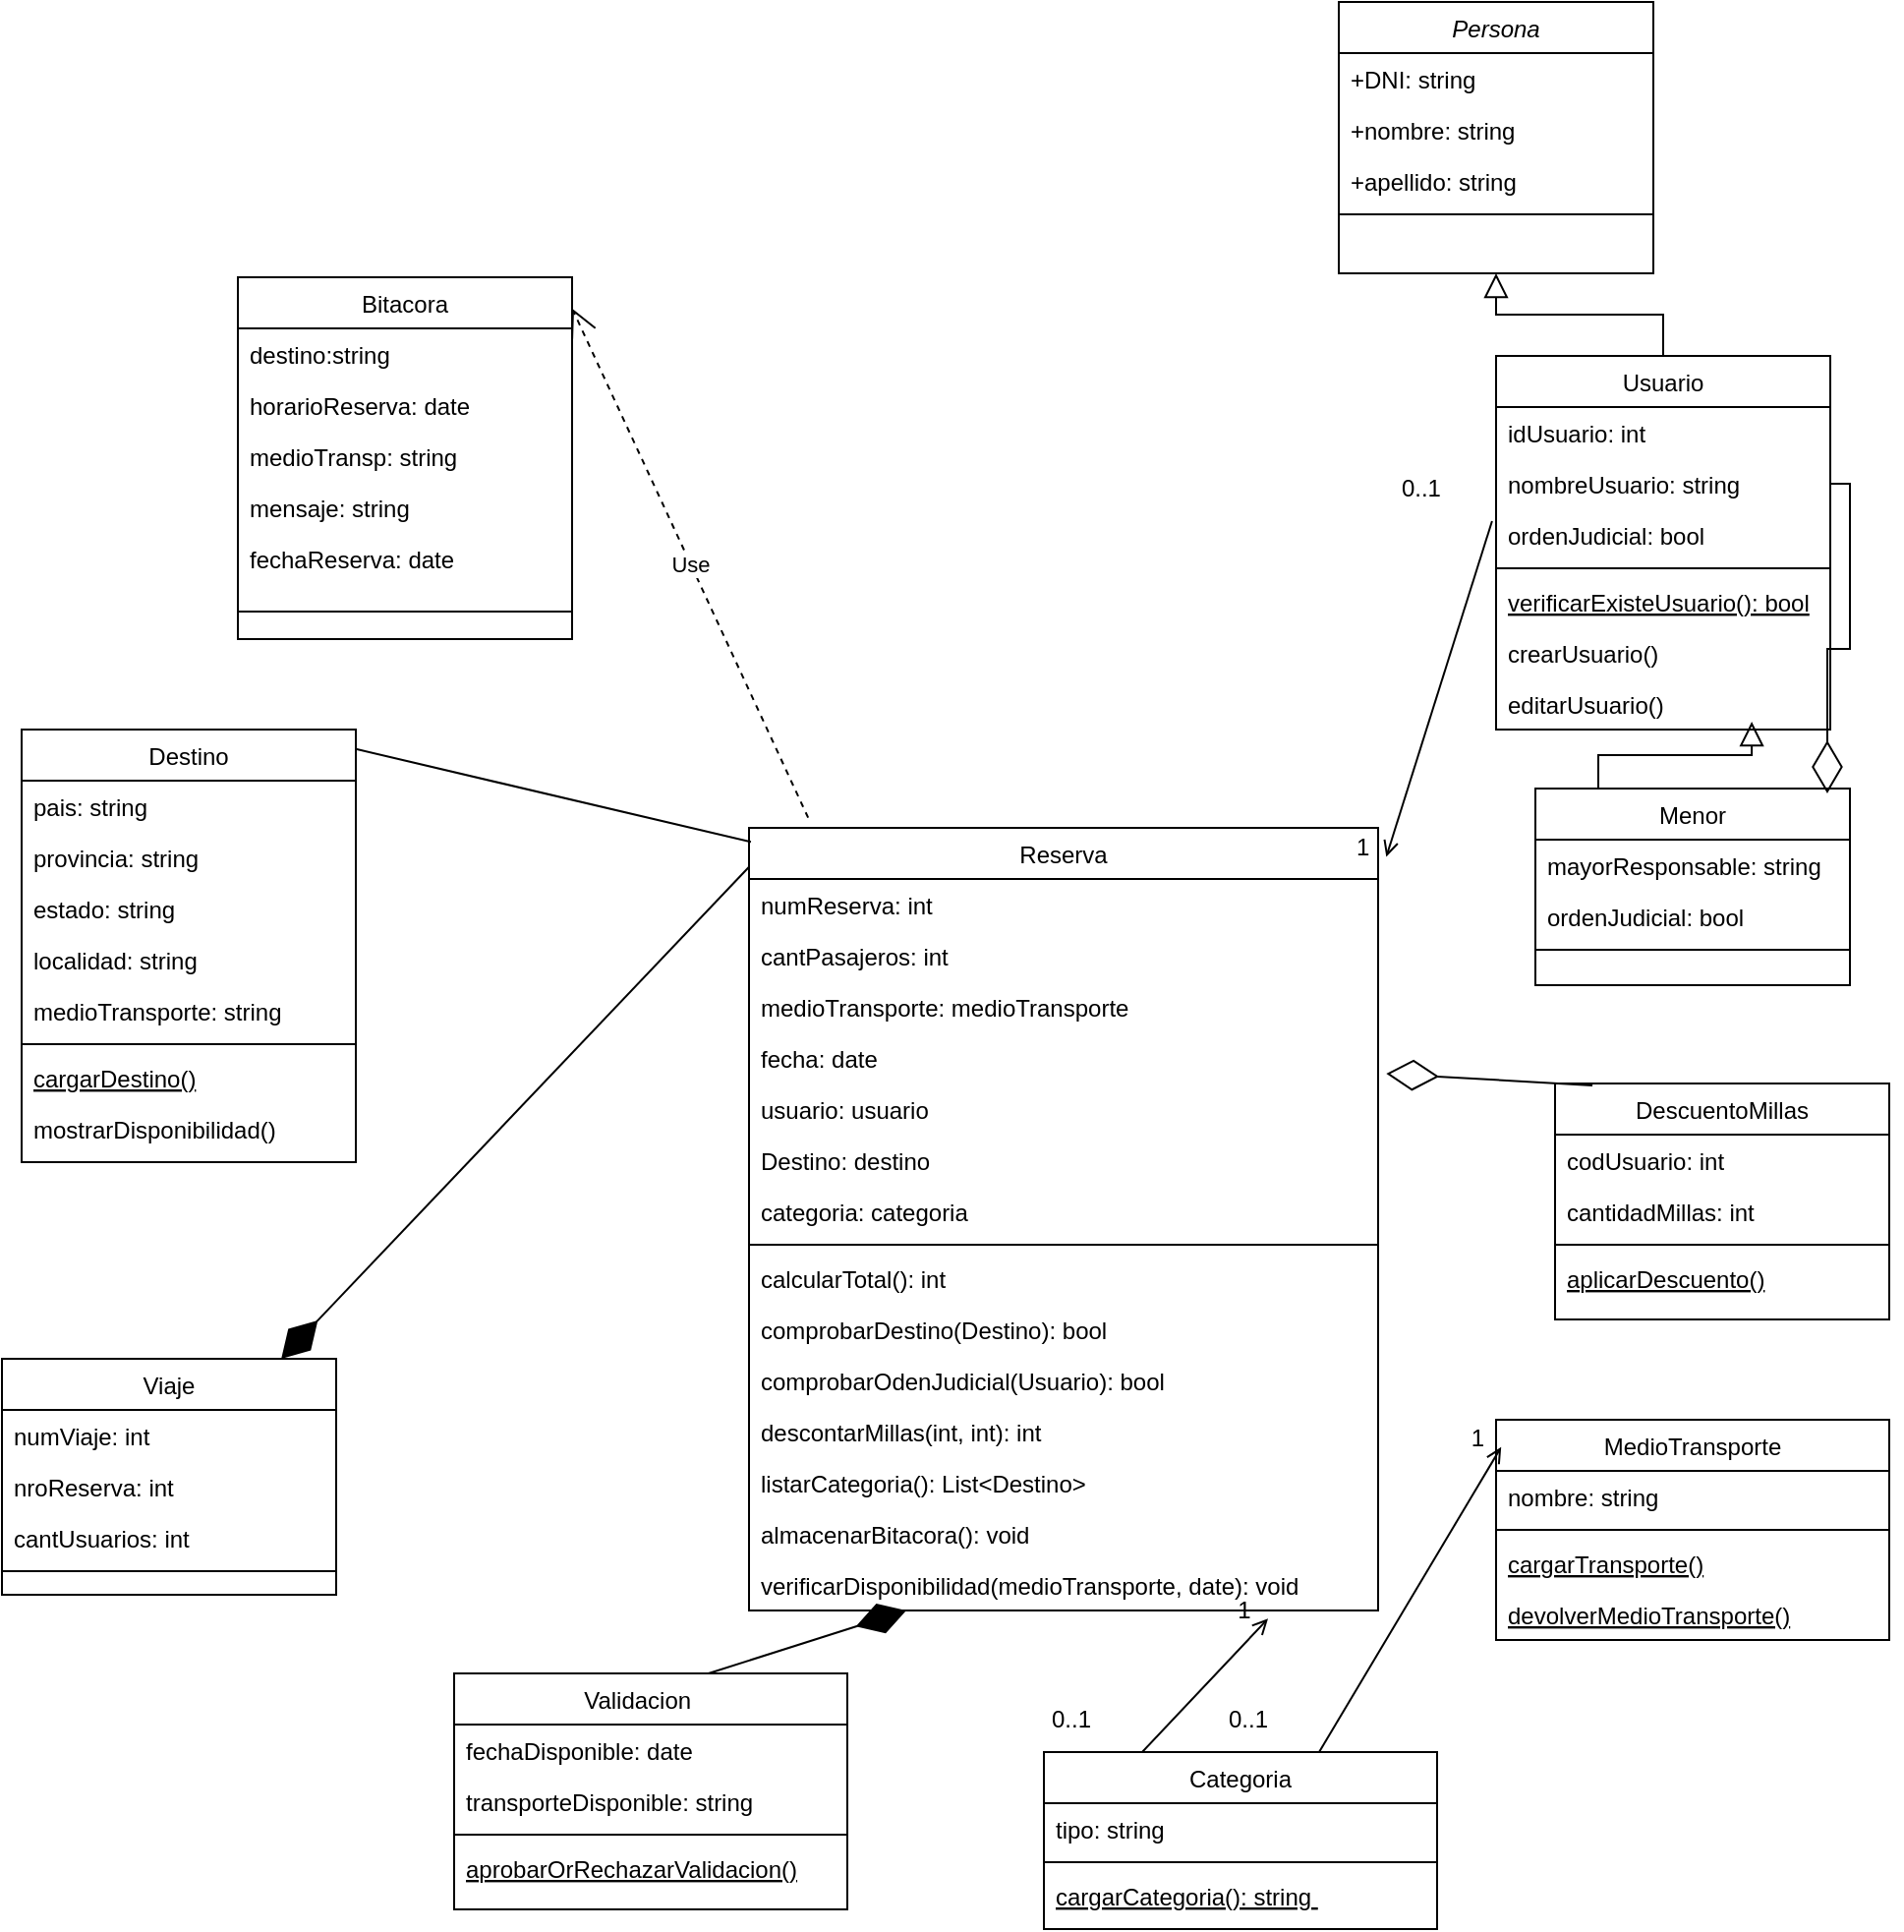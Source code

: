 <mxfile version="21.3.7" type="github">
  <diagram id="C5RBs43oDa-KdzZeNtuy" name="Page-1">
    <mxGraphModel dx="1947" dy="1691" grid="1" gridSize="10" guides="1" tooltips="1" connect="1" arrows="1" fold="1" page="1" pageScale="1" pageWidth="827" pageHeight="1169" math="0" shadow="0">
      <root>
        <mxCell id="WIyWlLk6GJQsqaUBKTNV-0" />
        <mxCell id="WIyWlLk6GJQsqaUBKTNV-1" parent="WIyWlLk6GJQsqaUBKTNV-0" />
        <mxCell id="zkfFHV4jXpPFQw0GAbJ--0" value="Persona" style="swimlane;fontStyle=2;align=center;verticalAlign=top;childLayout=stackLayout;horizontal=1;startSize=26;horizontalStack=0;resizeParent=1;resizeLast=0;collapsible=1;marginBottom=0;rounded=0;shadow=0;strokeWidth=1;" parent="WIyWlLk6GJQsqaUBKTNV-1" vertex="1">
          <mxGeometry x="220" y="-60" width="160" height="138" as="geometry">
            <mxRectangle x="230" y="140" width="160" height="26" as="alternateBounds" />
          </mxGeometry>
        </mxCell>
        <mxCell id="zkfFHV4jXpPFQw0GAbJ--1" value="+DNI: string" style="text;align=left;verticalAlign=top;spacingLeft=4;spacingRight=4;overflow=hidden;rotatable=0;points=[[0,0.5],[1,0.5]];portConstraint=eastwest;" parent="zkfFHV4jXpPFQw0GAbJ--0" vertex="1">
          <mxGeometry y="26" width="160" height="26" as="geometry" />
        </mxCell>
        <mxCell id="zkfFHV4jXpPFQw0GAbJ--2" value="+nombre: string" style="text;align=left;verticalAlign=top;spacingLeft=4;spacingRight=4;overflow=hidden;rotatable=0;points=[[0,0.5],[1,0.5]];portConstraint=eastwest;rounded=0;shadow=0;html=0;" parent="zkfFHV4jXpPFQw0GAbJ--0" vertex="1">
          <mxGeometry y="52" width="160" height="26" as="geometry" />
        </mxCell>
        <mxCell id="zkfFHV4jXpPFQw0GAbJ--3" value="+apellido: string" style="text;align=left;verticalAlign=top;spacingLeft=4;spacingRight=4;overflow=hidden;rotatable=0;points=[[0,0.5],[1,0.5]];portConstraint=eastwest;rounded=0;shadow=0;html=0;" parent="zkfFHV4jXpPFQw0GAbJ--0" vertex="1">
          <mxGeometry y="78" width="160" height="26" as="geometry" />
        </mxCell>
        <mxCell id="zkfFHV4jXpPFQw0GAbJ--4" value="" style="line;html=1;strokeWidth=1;align=left;verticalAlign=middle;spacingTop=-1;spacingLeft=3;spacingRight=3;rotatable=0;labelPosition=right;points=[];portConstraint=eastwest;" parent="zkfFHV4jXpPFQw0GAbJ--0" vertex="1">
          <mxGeometry y="104" width="160" height="8" as="geometry" />
        </mxCell>
        <mxCell id="zkfFHV4jXpPFQw0GAbJ--6" value="Usuario" style="swimlane;fontStyle=0;align=center;verticalAlign=top;childLayout=stackLayout;horizontal=1;startSize=26;horizontalStack=0;resizeParent=1;resizeLast=0;collapsible=1;marginBottom=0;rounded=0;shadow=0;strokeWidth=1;" parent="WIyWlLk6GJQsqaUBKTNV-1" vertex="1">
          <mxGeometry x="300" y="120" width="170" height="190" as="geometry">
            <mxRectangle x="130" y="380" width="160" height="26" as="alternateBounds" />
          </mxGeometry>
        </mxCell>
        <mxCell id="FnpyqUlaX594mCLfuXLa-18" value="idUsuario: int" style="text;align=left;verticalAlign=top;spacingLeft=4;spacingRight=4;overflow=hidden;rotatable=0;points=[[0,0.5],[1,0.5]];portConstraint=eastwest;" vertex="1" parent="zkfFHV4jXpPFQw0GAbJ--6">
          <mxGeometry y="26" width="170" height="26" as="geometry" />
        </mxCell>
        <mxCell id="zkfFHV4jXpPFQw0GAbJ--7" value="nombreUsuario: string" style="text;align=left;verticalAlign=top;spacingLeft=4;spacingRight=4;overflow=hidden;rotatable=0;points=[[0,0.5],[1,0.5]];portConstraint=eastwest;" parent="zkfFHV4jXpPFQw0GAbJ--6" vertex="1">
          <mxGeometry y="52" width="170" height="26" as="geometry" />
        </mxCell>
        <mxCell id="zkfFHV4jXpPFQw0GAbJ--8" value="ordenJudicial: bool" style="text;align=left;verticalAlign=top;spacingLeft=4;spacingRight=4;overflow=hidden;rotatable=0;points=[[0,0.5],[1,0.5]];portConstraint=eastwest;rounded=0;shadow=0;html=0;" parent="zkfFHV4jXpPFQw0GAbJ--6" vertex="1">
          <mxGeometry y="78" width="170" height="26" as="geometry" />
        </mxCell>
        <mxCell id="zkfFHV4jXpPFQw0GAbJ--9" value="" style="line;html=1;strokeWidth=1;align=left;verticalAlign=middle;spacingTop=-1;spacingLeft=3;spacingRight=3;rotatable=0;labelPosition=right;points=[];portConstraint=eastwest;" parent="zkfFHV4jXpPFQw0GAbJ--6" vertex="1">
          <mxGeometry y="104" width="170" height="8" as="geometry" />
        </mxCell>
        <mxCell id="zkfFHV4jXpPFQw0GAbJ--10" value="verificarExisteUsuario(): bool" style="text;align=left;verticalAlign=top;spacingLeft=4;spacingRight=4;overflow=hidden;rotatable=0;points=[[0,0.5],[1,0.5]];portConstraint=eastwest;fontStyle=4" parent="zkfFHV4jXpPFQw0GAbJ--6" vertex="1">
          <mxGeometry y="112" width="170" height="26" as="geometry" />
        </mxCell>
        <mxCell id="zkfFHV4jXpPFQw0GAbJ--11" value="crearUsuario()" style="text;align=left;verticalAlign=top;spacingLeft=4;spacingRight=4;overflow=hidden;rotatable=0;points=[[0,0.5],[1,0.5]];portConstraint=eastwest;" parent="zkfFHV4jXpPFQw0GAbJ--6" vertex="1">
          <mxGeometry y="138" width="170" height="26" as="geometry" />
        </mxCell>
        <mxCell id="2TaZKxI9qG6pk0LQ2D2A-0" value="editarUsuario()" style="text;align=left;verticalAlign=top;spacingLeft=4;spacingRight=4;overflow=hidden;rotatable=0;points=[[0,0.5],[1,0.5]];portConstraint=eastwest;" parent="zkfFHV4jXpPFQw0GAbJ--6" vertex="1">
          <mxGeometry y="164" width="170" height="26" as="geometry" />
        </mxCell>
        <mxCell id="zkfFHV4jXpPFQw0GAbJ--12" value="" style="endArrow=block;endSize=10;endFill=0;shadow=0;strokeWidth=1;rounded=0;edgeStyle=elbowEdgeStyle;elbow=vertical;" parent="WIyWlLk6GJQsqaUBKTNV-1" source="zkfFHV4jXpPFQw0GAbJ--6" target="zkfFHV4jXpPFQw0GAbJ--0" edge="1">
          <mxGeometry width="160" relative="1" as="geometry">
            <mxPoint x="200" y="203" as="sourcePoint" />
            <mxPoint x="200" y="203" as="targetPoint" />
          </mxGeometry>
        </mxCell>
        <mxCell id="zkfFHV4jXpPFQw0GAbJ--13" value="Menor" style="swimlane;fontStyle=0;align=center;verticalAlign=top;childLayout=stackLayout;horizontal=1;startSize=26;horizontalStack=0;resizeParent=1;resizeLast=0;collapsible=1;marginBottom=0;rounded=0;shadow=0;strokeWidth=1;" parent="WIyWlLk6GJQsqaUBKTNV-1" vertex="1">
          <mxGeometry x="320" y="340" width="160" height="100" as="geometry">
            <mxRectangle x="340" y="380" width="170" height="26" as="alternateBounds" />
          </mxGeometry>
        </mxCell>
        <mxCell id="zkfFHV4jXpPFQw0GAbJ--14" value="mayorResponsable: string" style="text;align=left;verticalAlign=top;spacingLeft=4;spacingRight=4;overflow=hidden;rotatable=0;points=[[0,0.5],[1,0.5]];portConstraint=eastwest;" parent="zkfFHV4jXpPFQw0GAbJ--13" vertex="1">
          <mxGeometry y="26" width="160" height="26" as="geometry" />
        </mxCell>
        <mxCell id="2TaZKxI9qG6pk0LQ2D2A-1" value="ordenJudicial: bool" style="text;align=left;verticalAlign=top;spacingLeft=4;spacingRight=4;overflow=hidden;rotatable=0;points=[[0,0.5],[1,0.5]];portConstraint=eastwest;" parent="zkfFHV4jXpPFQw0GAbJ--13" vertex="1">
          <mxGeometry y="52" width="160" height="26" as="geometry" />
        </mxCell>
        <mxCell id="zkfFHV4jXpPFQw0GAbJ--15" value="" style="line;html=1;strokeWidth=1;align=left;verticalAlign=middle;spacingTop=-1;spacingLeft=3;spacingRight=3;rotatable=0;labelPosition=right;points=[];portConstraint=eastwest;" parent="zkfFHV4jXpPFQw0GAbJ--13" vertex="1">
          <mxGeometry y="78" width="160" height="8" as="geometry" />
        </mxCell>
        <mxCell id="zkfFHV4jXpPFQw0GAbJ--17" value="Reserva" style="swimlane;fontStyle=0;align=center;verticalAlign=top;childLayout=stackLayout;horizontal=1;startSize=26;horizontalStack=0;resizeParent=1;resizeLast=0;collapsible=1;marginBottom=0;rounded=0;shadow=0;strokeWidth=1;" parent="WIyWlLk6GJQsqaUBKTNV-1" vertex="1">
          <mxGeometry x="-80" y="360" width="320" height="398" as="geometry">
            <mxRectangle x="550" y="140" width="160" height="26" as="alternateBounds" />
          </mxGeometry>
        </mxCell>
        <mxCell id="zkfFHV4jXpPFQw0GAbJ--18" value="numReserva: int" style="text;align=left;verticalAlign=top;spacingLeft=4;spacingRight=4;overflow=hidden;rotatable=0;points=[[0,0.5],[1,0.5]];portConstraint=eastwest;" parent="zkfFHV4jXpPFQw0GAbJ--17" vertex="1">
          <mxGeometry y="26" width="320" height="26" as="geometry" />
        </mxCell>
        <mxCell id="FnpyqUlaX594mCLfuXLa-0" value="cantPasajeros: int" style="text;align=left;verticalAlign=top;spacingLeft=4;spacingRight=4;overflow=hidden;rotatable=0;points=[[0,0.5],[1,0.5]];portConstraint=eastwest;" vertex="1" parent="zkfFHV4jXpPFQw0GAbJ--17">
          <mxGeometry y="52" width="320" height="26" as="geometry" />
        </mxCell>
        <mxCell id="FnpyqUlaX594mCLfuXLa-1" value="medioTransporte: medioTransporte" style="text;align=left;verticalAlign=top;spacingLeft=4;spacingRight=4;overflow=hidden;rotatable=0;points=[[0,0.5],[1,0.5]];portConstraint=eastwest;" vertex="1" parent="zkfFHV4jXpPFQw0GAbJ--17">
          <mxGeometry y="78" width="320" height="26" as="geometry" />
        </mxCell>
        <mxCell id="zkfFHV4jXpPFQw0GAbJ--19" value="fecha: date" style="text;align=left;verticalAlign=top;spacingLeft=4;spacingRight=4;overflow=hidden;rotatable=0;points=[[0,0.5],[1,0.5]];portConstraint=eastwest;rounded=0;shadow=0;html=0;" parent="zkfFHV4jXpPFQw0GAbJ--17" vertex="1">
          <mxGeometry y="104" width="320" height="26" as="geometry" />
        </mxCell>
        <mxCell id="zkfFHV4jXpPFQw0GAbJ--20" value="usuario: usuario" style="text;align=left;verticalAlign=top;spacingLeft=4;spacingRight=4;overflow=hidden;rotatable=0;points=[[0,0.5],[1,0.5]];portConstraint=eastwest;rounded=0;shadow=0;html=0;" parent="zkfFHV4jXpPFQw0GAbJ--17" vertex="1">
          <mxGeometry y="130" width="320" height="26" as="geometry" />
        </mxCell>
        <mxCell id="2TaZKxI9qG6pk0LQ2D2A-20" value="Destino: destino" style="text;align=left;verticalAlign=top;spacingLeft=4;spacingRight=4;overflow=hidden;rotatable=0;points=[[0,0.5],[1,0.5]];portConstraint=eastwest;rounded=0;shadow=0;html=0;" parent="zkfFHV4jXpPFQw0GAbJ--17" vertex="1">
          <mxGeometry y="156" width="320" height="26" as="geometry" />
        </mxCell>
        <mxCell id="2TaZKxI9qG6pk0LQ2D2A-21" value="categoria: categoria" style="text;align=left;verticalAlign=top;spacingLeft=4;spacingRight=4;overflow=hidden;rotatable=0;points=[[0,0.5],[1,0.5]];portConstraint=eastwest;rounded=0;shadow=0;html=0;" parent="zkfFHV4jXpPFQw0GAbJ--17" vertex="1">
          <mxGeometry y="182" width="320" height="26" as="geometry" />
        </mxCell>
        <mxCell id="zkfFHV4jXpPFQw0GAbJ--23" value="" style="line;html=1;strokeWidth=1;align=left;verticalAlign=middle;spacingTop=-1;spacingLeft=3;spacingRight=3;rotatable=0;labelPosition=right;points=[];portConstraint=eastwest;" parent="zkfFHV4jXpPFQw0GAbJ--17" vertex="1">
          <mxGeometry y="208" width="320" height="8" as="geometry" />
        </mxCell>
        <mxCell id="FnpyqUlaX594mCLfuXLa-4" value="calcularTotal(): int" style="text;align=left;verticalAlign=top;spacingLeft=4;spacingRight=4;overflow=hidden;rotatable=0;points=[[0,0.5],[1,0.5]];portConstraint=eastwest;" vertex="1" parent="zkfFHV4jXpPFQw0GAbJ--17">
          <mxGeometry y="216" width="320" height="26" as="geometry" />
        </mxCell>
        <mxCell id="FnpyqUlaX594mCLfuXLa-6" value="comprobarDestino(Destino): bool" style="text;align=left;verticalAlign=top;spacingLeft=4;spacingRight=4;overflow=hidden;rotatable=0;points=[[0,0.5],[1,0.5]];portConstraint=eastwest;" vertex="1" parent="zkfFHV4jXpPFQw0GAbJ--17">
          <mxGeometry y="242" width="320" height="26" as="geometry" />
        </mxCell>
        <mxCell id="FnpyqUlaX594mCLfuXLa-7" value="comprobarOdenJudicial(Usuario): bool" style="text;align=left;verticalAlign=top;spacingLeft=4;spacingRight=4;overflow=hidden;rotatable=0;points=[[0,0.5],[1,0.5]];portConstraint=eastwest;" vertex="1" parent="zkfFHV4jXpPFQw0GAbJ--17">
          <mxGeometry y="268" width="320" height="26" as="geometry" />
        </mxCell>
        <mxCell id="FnpyqUlaX594mCLfuXLa-8" value="descontarMillas(int, int): int" style="text;align=left;verticalAlign=top;spacingLeft=4;spacingRight=4;overflow=hidden;rotatable=0;points=[[0,0.5],[1,0.5]];portConstraint=eastwest;" vertex="1" parent="zkfFHV4jXpPFQw0GAbJ--17">
          <mxGeometry y="294" width="320" height="26" as="geometry" />
        </mxCell>
        <mxCell id="FnpyqUlaX594mCLfuXLa-5" value="listarCategoria(): List&lt;Destino&gt;" style="text;align=left;verticalAlign=top;spacingLeft=4;spacingRight=4;overflow=hidden;rotatable=0;points=[[0,0.5],[1,0.5]];portConstraint=eastwest;" vertex="1" parent="zkfFHV4jXpPFQw0GAbJ--17">
          <mxGeometry y="320" width="320" height="26" as="geometry" />
        </mxCell>
        <mxCell id="FnpyqUlaX594mCLfuXLa-9" value="almacenarBitacora(): void" style="text;align=left;verticalAlign=top;spacingLeft=4;spacingRight=4;overflow=hidden;rotatable=0;points=[[0,0.5],[1,0.5]];portConstraint=eastwest;" vertex="1" parent="zkfFHV4jXpPFQw0GAbJ--17">
          <mxGeometry y="346" width="320" height="26" as="geometry" />
        </mxCell>
        <mxCell id="zkfFHV4jXpPFQw0GAbJ--24" value="verificarDisponibilidad(medioTransporte, date): void" style="text;align=left;verticalAlign=top;spacingLeft=4;spacingRight=4;overflow=hidden;rotatable=0;points=[[0,0.5],[1,0.5]];portConstraint=eastwest;" parent="zkfFHV4jXpPFQw0GAbJ--17" vertex="1">
          <mxGeometry y="372" width="320" height="26" as="geometry" />
        </mxCell>
        <mxCell id="2TaZKxI9qG6pk0LQ2D2A-10" value="" style="endArrow=block;endSize=10;endFill=0;shadow=0;strokeWidth=1;rounded=0;edgeStyle=elbowEdgeStyle;elbow=vertical;exitX=0.2;exitY=0;exitDx=0;exitDy=0;exitPerimeter=0;entryX=0.765;entryY=0.846;entryDx=0;entryDy=0;entryPerimeter=0;" parent="WIyWlLk6GJQsqaUBKTNV-1" source="zkfFHV4jXpPFQw0GAbJ--13" target="2TaZKxI9qG6pk0LQ2D2A-0" edge="1">
          <mxGeometry width="160" relative="1" as="geometry">
            <mxPoint x="150" y="630" as="sourcePoint" />
            <mxPoint x="245" y="524" as="targetPoint" />
          </mxGeometry>
        </mxCell>
        <mxCell id="2TaZKxI9qG6pk0LQ2D2A-14" value="" style="endArrow=open;shadow=0;strokeWidth=1;rounded=0;endFill=1;elbow=vertical;exitX=-0.012;exitY=0.231;exitDx=0;exitDy=0;exitPerimeter=0;entryX=1.013;entryY=0.037;entryDx=0;entryDy=0;entryPerimeter=0;" parent="WIyWlLk6GJQsqaUBKTNV-1" source="zkfFHV4jXpPFQw0GAbJ--8" target="zkfFHV4jXpPFQw0GAbJ--17" edge="1">
          <mxGeometry x="0.5" y="41" relative="1" as="geometry">
            <mxPoint x="320" y="370" as="sourcePoint" />
            <mxPoint x="660" y="412" as="targetPoint" />
            <mxPoint x="-40" y="32" as="offset" />
          </mxGeometry>
        </mxCell>
        <mxCell id="2TaZKxI9qG6pk0LQ2D2A-15" value="0..1" style="resizable=0;align=left;verticalAlign=bottom;labelBackgroundColor=none;fontSize=12;" parent="2TaZKxI9qG6pk0LQ2D2A-14" connectable="0" vertex="1">
          <mxGeometry x="-1" relative="1" as="geometry">
            <mxPoint x="-48" y="-8" as="offset" />
          </mxGeometry>
        </mxCell>
        <mxCell id="2TaZKxI9qG6pk0LQ2D2A-16" value="1" style="resizable=0;align=right;verticalAlign=bottom;labelBackgroundColor=none;fontSize=12;" parent="2TaZKxI9qG6pk0LQ2D2A-14" connectable="0" vertex="1">
          <mxGeometry x="1" relative="1" as="geometry">
            <mxPoint x="-7" y="4" as="offset" />
          </mxGeometry>
        </mxCell>
        <mxCell id="2TaZKxI9qG6pk0LQ2D2A-23" value="Bitacora" style="swimlane;fontStyle=0;align=center;verticalAlign=top;childLayout=stackLayout;horizontal=1;startSize=26;horizontalStack=0;resizeParent=1;resizeLast=0;collapsible=1;marginBottom=0;rounded=0;shadow=0;strokeWidth=1;" parent="WIyWlLk6GJQsqaUBKTNV-1" vertex="1">
          <mxGeometry x="-340" y="80" width="170" height="184" as="geometry">
            <mxRectangle x="130" y="380" width="160" height="26" as="alternateBounds" />
          </mxGeometry>
        </mxCell>
        <mxCell id="FnpyqUlaX594mCLfuXLa-10" value="destino:string" style="text;align=left;verticalAlign=top;spacingLeft=4;spacingRight=4;overflow=hidden;rotatable=0;points=[[0,0.5],[1,0.5]];portConstraint=eastwest;" vertex="1" parent="2TaZKxI9qG6pk0LQ2D2A-23">
          <mxGeometry y="26" width="170" height="26" as="geometry" />
        </mxCell>
        <mxCell id="FnpyqUlaX594mCLfuXLa-11" value="horarioReserva: date" style="text;align=left;verticalAlign=top;spacingLeft=4;spacingRight=4;overflow=hidden;rotatable=0;points=[[0,0.5],[1,0.5]];portConstraint=eastwest;" vertex="1" parent="2TaZKxI9qG6pk0LQ2D2A-23">
          <mxGeometry y="52" width="170" height="26" as="geometry" />
        </mxCell>
        <mxCell id="FnpyqUlaX594mCLfuXLa-12" value="medioTransp: string&#xa;" style="text;align=left;verticalAlign=top;spacingLeft=4;spacingRight=4;overflow=hidden;rotatable=0;points=[[0,0.5],[1,0.5]];portConstraint=eastwest;" vertex="1" parent="2TaZKxI9qG6pk0LQ2D2A-23">
          <mxGeometry y="78" width="170" height="26" as="geometry" />
        </mxCell>
        <mxCell id="FnpyqUlaX594mCLfuXLa-13" value="mensaje: string" style="text;align=left;verticalAlign=top;spacingLeft=4;spacingRight=4;overflow=hidden;rotatable=0;points=[[0,0.5],[1,0.5]];portConstraint=eastwest;" vertex="1" parent="2TaZKxI9qG6pk0LQ2D2A-23">
          <mxGeometry y="104" width="170" height="26" as="geometry" />
        </mxCell>
        <mxCell id="FnpyqUlaX594mCLfuXLa-14" value="fechaReserva: date" style="text;align=left;verticalAlign=top;spacingLeft=4;spacingRight=4;overflow=hidden;rotatable=0;points=[[0,0.5],[1,0.5]];portConstraint=eastwest;" vertex="1" parent="2TaZKxI9qG6pk0LQ2D2A-23">
          <mxGeometry y="130" width="170" height="26" as="geometry" />
        </mxCell>
        <mxCell id="2TaZKxI9qG6pk0LQ2D2A-26" value="" style="line;html=1;strokeWidth=1;align=left;verticalAlign=middle;spacingTop=-1;spacingLeft=3;spacingRight=3;rotatable=0;labelPosition=right;points=[];portConstraint=eastwest;" parent="2TaZKxI9qG6pk0LQ2D2A-23" vertex="1">
          <mxGeometry y="156" width="170" height="28" as="geometry" />
        </mxCell>
        <mxCell id="2TaZKxI9qG6pk0LQ2D2A-31" value="Destino" style="swimlane;fontStyle=0;align=center;verticalAlign=top;childLayout=stackLayout;horizontal=1;startSize=26;horizontalStack=0;resizeParent=1;resizeLast=0;collapsible=1;marginBottom=0;rounded=0;shadow=0;strokeWidth=1;" parent="WIyWlLk6GJQsqaUBKTNV-1" vertex="1">
          <mxGeometry x="-450" y="310" width="170" height="220" as="geometry">
            <mxRectangle x="130" y="380" width="160" height="26" as="alternateBounds" />
          </mxGeometry>
        </mxCell>
        <mxCell id="2TaZKxI9qG6pk0LQ2D2A-32" value="pais: string" style="text;align=left;verticalAlign=top;spacingLeft=4;spacingRight=4;overflow=hidden;rotatable=0;points=[[0,0.5],[1,0.5]];portConstraint=eastwest;" parent="2TaZKxI9qG6pk0LQ2D2A-31" vertex="1">
          <mxGeometry y="26" width="170" height="26" as="geometry" />
        </mxCell>
        <mxCell id="2TaZKxI9qG6pk0LQ2D2A-33" value="provincia: string" style="text;align=left;verticalAlign=top;spacingLeft=4;spacingRight=4;overflow=hidden;rotatable=0;points=[[0,0.5],[1,0.5]];portConstraint=eastwest;rounded=0;shadow=0;html=0;" parent="2TaZKxI9qG6pk0LQ2D2A-31" vertex="1">
          <mxGeometry y="52" width="170" height="26" as="geometry" />
        </mxCell>
        <mxCell id="2TaZKxI9qG6pk0LQ2D2A-38" value="estado: string" style="text;align=left;verticalAlign=top;spacingLeft=4;spacingRight=4;overflow=hidden;rotatable=0;points=[[0,0.5],[1,0.5]];portConstraint=eastwest;rounded=0;shadow=0;html=0;" parent="2TaZKxI9qG6pk0LQ2D2A-31" vertex="1">
          <mxGeometry y="78" width="170" height="26" as="geometry" />
        </mxCell>
        <mxCell id="2TaZKxI9qG6pk0LQ2D2A-39" value="localidad: string" style="text;align=left;verticalAlign=top;spacingLeft=4;spacingRight=4;overflow=hidden;rotatable=0;points=[[0,0.5],[1,0.5]];portConstraint=eastwest;rounded=0;shadow=0;html=0;" parent="2TaZKxI9qG6pk0LQ2D2A-31" vertex="1">
          <mxGeometry y="104" width="170" height="26" as="geometry" />
        </mxCell>
        <mxCell id="2TaZKxI9qG6pk0LQ2D2A-40" value="medioTransporte: string" style="text;align=left;verticalAlign=top;spacingLeft=4;spacingRight=4;overflow=hidden;rotatable=0;points=[[0,0.5],[1,0.5]];portConstraint=eastwest;rounded=0;shadow=0;html=0;" parent="2TaZKxI9qG6pk0LQ2D2A-31" vertex="1">
          <mxGeometry y="130" width="170" height="26" as="geometry" />
        </mxCell>
        <mxCell id="2TaZKxI9qG6pk0LQ2D2A-34" value="" style="line;html=1;strokeWidth=1;align=left;verticalAlign=middle;spacingTop=-1;spacingLeft=3;spacingRight=3;rotatable=0;labelPosition=right;points=[];portConstraint=eastwest;" parent="2TaZKxI9qG6pk0LQ2D2A-31" vertex="1">
          <mxGeometry y="156" width="170" height="8" as="geometry" />
        </mxCell>
        <mxCell id="2TaZKxI9qG6pk0LQ2D2A-35" value="cargarDestino()" style="text;align=left;verticalAlign=top;spacingLeft=4;spacingRight=4;overflow=hidden;rotatable=0;points=[[0,0.5],[1,0.5]];portConstraint=eastwest;fontStyle=4" parent="2TaZKxI9qG6pk0LQ2D2A-31" vertex="1">
          <mxGeometry y="164" width="170" height="26" as="geometry" />
        </mxCell>
        <mxCell id="2TaZKxI9qG6pk0LQ2D2A-36" value="mostrarDisponibilidad()" style="text;align=left;verticalAlign=top;spacingLeft=4;spacingRight=4;overflow=hidden;rotatable=0;points=[[0,0.5],[1,0.5]];portConstraint=eastwest;" parent="2TaZKxI9qG6pk0LQ2D2A-31" vertex="1">
          <mxGeometry y="190" width="170" height="26" as="geometry" />
        </mxCell>
        <mxCell id="2TaZKxI9qG6pk0LQ2D2A-42" value="" style="endArrow=none;html=1;rounded=0;exitX=1;exitY=0.045;exitDx=0;exitDy=0;exitPerimeter=0;entryX=0.003;entryY=0.018;entryDx=0;entryDy=0;entryPerimeter=0;" parent="WIyWlLk6GJQsqaUBKTNV-1" source="2TaZKxI9qG6pk0LQ2D2A-31" target="zkfFHV4jXpPFQw0GAbJ--17" edge="1">
          <mxGeometry width="50" height="50" relative="1" as="geometry">
            <mxPoint x="-380" y="320" as="sourcePoint" />
            <mxPoint x="-160" y="380" as="targetPoint" />
          </mxGeometry>
        </mxCell>
        <mxCell id="2TaZKxI9qG6pk0LQ2D2A-47" value="" style="endArrow=diamondThin;endFill=1;endSize=24;html=1;rounded=0;exitX=0;exitY=0.05;exitDx=0;exitDy=0;exitPerimeter=0;" parent="WIyWlLk6GJQsqaUBKTNV-1" source="zkfFHV4jXpPFQw0GAbJ--17" target="2TaZKxI9qG6pk0LQ2D2A-58" edge="1">
          <mxGeometry width="160" relative="1" as="geometry">
            <mxPoint x="-280" y="680" as="sourcePoint" />
            <mxPoint x="-250" y="600" as="targetPoint" />
          </mxGeometry>
        </mxCell>
        <mxCell id="2TaZKxI9qG6pk0LQ2D2A-58" value="Viaje" style="swimlane;fontStyle=0;align=center;verticalAlign=top;childLayout=stackLayout;horizontal=1;startSize=26;horizontalStack=0;resizeParent=1;resizeLast=0;collapsible=1;marginBottom=0;rounded=0;shadow=0;strokeWidth=1;" parent="WIyWlLk6GJQsqaUBKTNV-1" vertex="1">
          <mxGeometry x="-460" y="630" width="170" height="120" as="geometry">
            <mxRectangle x="130" y="380" width="160" height="26" as="alternateBounds" />
          </mxGeometry>
        </mxCell>
        <mxCell id="FnpyqUlaX594mCLfuXLa-17" value="numViaje: int" style="text;align=left;verticalAlign=top;spacingLeft=4;spacingRight=4;overflow=hidden;rotatable=0;points=[[0,0.5],[1,0.5]];portConstraint=eastwest;" vertex="1" parent="2TaZKxI9qG6pk0LQ2D2A-58">
          <mxGeometry y="26" width="170" height="26" as="geometry" />
        </mxCell>
        <mxCell id="FnpyqUlaX594mCLfuXLa-16" value="nroReserva: int" style="text;align=left;verticalAlign=top;spacingLeft=4;spacingRight=4;overflow=hidden;rotatable=0;points=[[0,0.5],[1,0.5]];portConstraint=eastwest;" vertex="1" parent="2TaZKxI9qG6pk0LQ2D2A-58">
          <mxGeometry y="52" width="170" height="26" as="geometry" />
        </mxCell>
        <mxCell id="2TaZKxI9qG6pk0LQ2D2A-62" value="cantUsuarios: int" style="text;align=left;verticalAlign=top;spacingLeft=4;spacingRight=4;overflow=hidden;rotatable=0;points=[[0,0.5],[1,0.5]];portConstraint=eastwest;rounded=0;shadow=0;html=0;" parent="2TaZKxI9qG6pk0LQ2D2A-58" vertex="1">
          <mxGeometry y="78" width="170" height="26" as="geometry" />
        </mxCell>
        <mxCell id="2TaZKxI9qG6pk0LQ2D2A-64" value="" style="line;html=1;strokeWidth=1;align=left;verticalAlign=middle;spacingTop=-1;spacingLeft=3;spacingRight=3;rotatable=0;labelPosition=right;points=[];portConstraint=eastwest;" parent="2TaZKxI9qG6pk0LQ2D2A-58" vertex="1">
          <mxGeometry y="104" width="170" height="8" as="geometry" />
        </mxCell>
        <mxCell id="2TaZKxI9qG6pk0LQ2D2A-69" value="" style="endArrow=diamondThin;endFill=1;endSize=24;html=1;rounded=0;exitX=0.647;exitY=0;exitDx=0;exitDy=0;exitPerimeter=0;entryX=0.25;entryY=1;entryDx=0;entryDy=0;" parent="WIyWlLk6GJQsqaUBKTNV-1" source="2TaZKxI9qG6pk0LQ2D2A-78" edge="1" target="zkfFHV4jXpPFQw0GAbJ--17">
          <mxGeometry width="160" relative="1" as="geometry">
            <mxPoint x="-80" y="750" as="sourcePoint" />
            <mxPoint x="-50" y="620" as="targetPoint" />
          </mxGeometry>
        </mxCell>
        <mxCell id="2TaZKxI9qG6pk0LQ2D2A-70" value="DescuentoMillas" style="swimlane;fontStyle=0;align=center;verticalAlign=top;childLayout=stackLayout;horizontal=1;startSize=26;horizontalStack=0;resizeParent=1;resizeLast=0;collapsible=1;marginBottom=0;rounded=0;shadow=0;strokeWidth=1;" parent="WIyWlLk6GJQsqaUBKTNV-1" vertex="1">
          <mxGeometry x="330" y="490" width="170" height="120" as="geometry">
            <mxRectangle x="130" y="380" width="160" height="26" as="alternateBounds" />
          </mxGeometry>
        </mxCell>
        <mxCell id="2TaZKxI9qG6pk0LQ2D2A-71" value="codUsuario: int" style="text;align=left;verticalAlign=top;spacingLeft=4;spacingRight=4;overflow=hidden;rotatable=0;points=[[0,0.5],[1,0.5]];portConstraint=eastwest;" parent="2TaZKxI9qG6pk0LQ2D2A-70" vertex="1">
          <mxGeometry y="26" width="170" height="26" as="geometry" />
        </mxCell>
        <mxCell id="2TaZKxI9qG6pk0LQ2D2A-72" value="cantidadMillas: int" style="text;align=left;verticalAlign=top;spacingLeft=4;spacingRight=4;overflow=hidden;rotatable=0;points=[[0,0.5],[1,0.5]];portConstraint=eastwest;rounded=0;shadow=0;html=0;" parent="2TaZKxI9qG6pk0LQ2D2A-70" vertex="1">
          <mxGeometry y="52" width="170" height="26" as="geometry" />
        </mxCell>
        <mxCell id="2TaZKxI9qG6pk0LQ2D2A-75" value="" style="line;html=1;strokeWidth=1;align=left;verticalAlign=middle;spacingTop=-1;spacingLeft=3;spacingRight=3;rotatable=0;labelPosition=right;points=[];portConstraint=eastwest;" parent="2TaZKxI9qG6pk0LQ2D2A-70" vertex="1">
          <mxGeometry y="78" width="170" height="8" as="geometry" />
        </mxCell>
        <mxCell id="2TaZKxI9qG6pk0LQ2D2A-76" value="aplicarDescuento()" style="text;align=left;verticalAlign=top;spacingLeft=4;spacingRight=4;overflow=hidden;rotatable=0;points=[[0,0.5],[1,0.5]];portConstraint=eastwest;fontStyle=4" parent="2TaZKxI9qG6pk0LQ2D2A-70" vertex="1">
          <mxGeometry y="86" width="170" height="26" as="geometry" />
        </mxCell>
        <mxCell id="2TaZKxI9qG6pk0LQ2D2A-78" value="Validacion    " style="swimlane;fontStyle=0;align=center;verticalAlign=top;childLayout=stackLayout;horizontal=1;startSize=26;horizontalStack=0;resizeParent=1;resizeLast=0;collapsible=1;marginBottom=0;rounded=0;shadow=0;strokeWidth=1;" parent="WIyWlLk6GJQsqaUBKTNV-1" vertex="1">
          <mxGeometry x="-230" y="790" width="200" height="120" as="geometry">
            <mxRectangle x="130" y="380" width="160" height="26" as="alternateBounds" />
          </mxGeometry>
        </mxCell>
        <mxCell id="2TaZKxI9qG6pk0LQ2D2A-79" value="fechaDisponible: date" style="text;align=left;verticalAlign=top;spacingLeft=4;spacingRight=4;overflow=hidden;rotatable=0;points=[[0,0.5],[1,0.5]];portConstraint=eastwest;" parent="2TaZKxI9qG6pk0LQ2D2A-78" vertex="1">
          <mxGeometry y="26" width="200" height="26" as="geometry" />
        </mxCell>
        <mxCell id="2TaZKxI9qG6pk0LQ2D2A-80" value="transporteDisponible: string" style="text;align=left;verticalAlign=top;spacingLeft=4;spacingRight=4;overflow=hidden;rotatable=0;points=[[0,0.5],[1,0.5]];portConstraint=eastwest;rounded=0;shadow=0;html=0;" parent="2TaZKxI9qG6pk0LQ2D2A-78" vertex="1">
          <mxGeometry y="52" width="200" height="26" as="geometry" />
        </mxCell>
        <mxCell id="2TaZKxI9qG6pk0LQ2D2A-81" value="" style="line;html=1;strokeWidth=1;align=left;verticalAlign=middle;spacingTop=-1;spacingLeft=3;spacingRight=3;rotatable=0;labelPosition=right;points=[];portConstraint=eastwest;" parent="2TaZKxI9qG6pk0LQ2D2A-78" vertex="1">
          <mxGeometry y="78" width="200" height="8" as="geometry" />
        </mxCell>
        <mxCell id="2TaZKxI9qG6pk0LQ2D2A-82" value="aprobarOrRechazarValidacion()" style="text;align=left;verticalAlign=top;spacingLeft=4;spacingRight=4;overflow=hidden;rotatable=0;points=[[0,0.5],[1,0.5]];portConstraint=eastwest;fontStyle=4" parent="2TaZKxI9qG6pk0LQ2D2A-78" vertex="1">
          <mxGeometry y="86" width="200" height="26" as="geometry" />
        </mxCell>
        <mxCell id="2TaZKxI9qG6pk0LQ2D2A-83" value="" style="endArrow=diamondThin;endFill=0;endSize=24;html=1;rounded=0;entryX=1.013;entryY=0.808;entryDx=0;entryDy=0;entryPerimeter=0;exitX=0.112;exitY=0.008;exitDx=0;exitDy=0;exitPerimeter=0;" parent="WIyWlLk6GJQsqaUBKTNV-1" source="2TaZKxI9qG6pk0LQ2D2A-70" target="zkfFHV4jXpPFQw0GAbJ--19" edge="1">
          <mxGeometry width="160" relative="1" as="geometry">
            <mxPoint x="80" y="530" as="sourcePoint" />
            <mxPoint x="90" y="430" as="targetPoint" />
          </mxGeometry>
        </mxCell>
        <mxCell id="2TaZKxI9qG6pk0LQ2D2A-84" value="" style="endArrow=diamondThin;endFill=0;endSize=24;html=1;rounded=0;entryX=0.928;entryY=0.025;entryDx=0;entryDy=0;entryPerimeter=0;exitX=1;exitY=0.5;exitDx=0;exitDy=0;edgeStyle=orthogonalEdgeStyle;" parent="WIyWlLk6GJQsqaUBKTNV-1" source="zkfFHV4jXpPFQw0GAbJ--7" target="zkfFHV4jXpPFQw0GAbJ--13" edge="1">
          <mxGeometry width="160" relative="1" as="geometry">
            <mxPoint x="330" y="300" as="sourcePoint" />
            <mxPoint x="280" y="310" as="targetPoint" />
          </mxGeometry>
        </mxCell>
        <mxCell id="2TaZKxI9qG6pk0LQ2D2A-86" value="Categoria" style="swimlane;fontStyle=0;align=center;verticalAlign=top;childLayout=stackLayout;horizontal=1;startSize=26;horizontalStack=0;resizeParent=1;resizeLast=0;collapsible=1;marginBottom=0;rounded=0;shadow=0;strokeWidth=1;" parent="WIyWlLk6GJQsqaUBKTNV-1" vertex="1">
          <mxGeometry x="70" y="830" width="200" height="90" as="geometry">
            <mxRectangle x="130" y="380" width="160" height="26" as="alternateBounds" />
          </mxGeometry>
        </mxCell>
        <mxCell id="2TaZKxI9qG6pk0LQ2D2A-87" value="tipo: string" style="text;align=left;verticalAlign=top;spacingLeft=4;spacingRight=4;overflow=hidden;rotatable=0;points=[[0,0.5],[1,0.5]];portConstraint=eastwest;" parent="2TaZKxI9qG6pk0LQ2D2A-86" vertex="1">
          <mxGeometry y="26" width="200" height="26" as="geometry" />
        </mxCell>
        <mxCell id="2TaZKxI9qG6pk0LQ2D2A-89" value="" style="line;html=1;strokeWidth=1;align=left;verticalAlign=middle;spacingTop=-1;spacingLeft=3;spacingRight=3;rotatable=0;labelPosition=right;points=[];portConstraint=eastwest;" parent="2TaZKxI9qG6pk0LQ2D2A-86" vertex="1">
          <mxGeometry y="52" width="200" height="8" as="geometry" />
        </mxCell>
        <mxCell id="2TaZKxI9qG6pk0LQ2D2A-90" value="cargarCategoria(): string " style="text;align=left;verticalAlign=top;spacingLeft=4;spacingRight=4;overflow=hidden;rotatable=0;points=[[0,0.5],[1,0.5]];portConstraint=eastwest;fontStyle=4" parent="2TaZKxI9qG6pk0LQ2D2A-86" vertex="1">
          <mxGeometry y="60" width="200" height="26" as="geometry" />
        </mxCell>
        <mxCell id="2TaZKxI9qG6pk0LQ2D2A-92" value="" style="endArrow=open;shadow=0;strokeWidth=1;rounded=0;endFill=1;elbow=vertical;exitX=0.25;exitY=0;exitDx=0;exitDy=0;entryX=0.825;entryY=1.161;entryDx=0;entryDy=0;entryPerimeter=0;" parent="WIyWlLk6GJQsqaUBKTNV-1" source="2TaZKxI9qG6pk0LQ2D2A-86" target="zkfFHV4jXpPFQw0GAbJ--24" edge="1">
          <mxGeometry x="0.5" y="41" relative="1" as="geometry">
            <mxPoint x="86" y="707" as="sourcePoint" />
            <mxPoint x="-40" y="670" as="targetPoint" />
            <mxPoint x="-40" y="32" as="offset" />
          </mxGeometry>
        </mxCell>
        <mxCell id="2TaZKxI9qG6pk0LQ2D2A-93" value="0..1" style="resizable=0;align=left;verticalAlign=bottom;labelBackgroundColor=none;fontSize=12;" parent="2TaZKxI9qG6pk0LQ2D2A-92" connectable="0" vertex="1">
          <mxGeometry x="-1" relative="1" as="geometry">
            <mxPoint x="-48" y="-8" as="offset" />
          </mxGeometry>
        </mxCell>
        <mxCell id="2TaZKxI9qG6pk0LQ2D2A-94" value="1" style="resizable=0;align=right;verticalAlign=bottom;labelBackgroundColor=none;fontSize=12;" parent="2TaZKxI9qG6pk0LQ2D2A-92" connectable="0" vertex="1">
          <mxGeometry x="1" relative="1" as="geometry">
            <mxPoint x="-7" y="4" as="offset" />
          </mxGeometry>
        </mxCell>
        <mxCell id="2TaZKxI9qG6pk0LQ2D2A-95" value="MedioTransporte" style="swimlane;fontStyle=0;align=center;verticalAlign=top;childLayout=stackLayout;horizontal=1;startSize=26;horizontalStack=0;resizeParent=1;resizeLast=0;collapsible=1;marginBottom=0;rounded=0;shadow=0;strokeWidth=1;" parent="WIyWlLk6GJQsqaUBKTNV-1" vertex="1">
          <mxGeometry x="300" y="661" width="200" height="112" as="geometry">
            <mxRectangle x="130" y="380" width="160" height="26" as="alternateBounds" />
          </mxGeometry>
        </mxCell>
        <mxCell id="2TaZKxI9qG6pk0LQ2D2A-96" value="nombre: string" style="text;align=left;verticalAlign=top;spacingLeft=4;spacingRight=4;overflow=hidden;rotatable=0;points=[[0,0.5],[1,0.5]];portConstraint=eastwest;" parent="2TaZKxI9qG6pk0LQ2D2A-95" vertex="1">
          <mxGeometry y="26" width="200" height="26" as="geometry" />
        </mxCell>
        <mxCell id="2TaZKxI9qG6pk0LQ2D2A-97" value="" style="line;html=1;strokeWidth=1;align=left;verticalAlign=middle;spacingTop=-1;spacingLeft=3;spacingRight=3;rotatable=0;labelPosition=right;points=[];portConstraint=eastwest;" parent="2TaZKxI9qG6pk0LQ2D2A-95" vertex="1">
          <mxGeometry y="52" width="200" height="8" as="geometry" />
        </mxCell>
        <mxCell id="2TaZKxI9qG6pk0LQ2D2A-98" value="cargarTransporte()" style="text;align=left;verticalAlign=top;spacingLeft=4;spacingRight=4;overflow=hidden;rotatable=0;points=[[0,0.5],[1,0.5]];portConstraint=eastwest;fontStyle=4" parent="2TaZKxI9qG6pk0LQ2D2A-95" vertex="1">
          <mxGeometry y="60" width="200" height="26" as="geometry" />
        </mxCell>
        <mxCell id="2TaZKxI9qG6pk0LQ2D2A-102" value="devolverMedioTransporte()" style="text;align=left;verticalAlign=top;spacingLeft=4;spacingRight=4;overflow=hidden;rotatable=0;points=[[0,0.5],[1,0.5]];portConstraint=eastwest;fontStyle=4" parent="2TaZKxI9qG6pk0LQ2D2A-95" vertex="1">
          <mxGeometry y="86" width="200" height="26" as="geometry" />
        </mxCell>
        <mxCell id="2TaZKxI9qG6pk0LQ2D2A-99" value="" style="endArrow=open;shadow=0;strokeWidth=1;rounded=0;endFill=1;elbow=vertical;entryX=0.013;entryY=0.124;entryDx=0;entryDy=0;entryPerimeter=0;" parent="WIyWlLk6GJQsqaUBKTNV-1" target="2TaZKxI9qG6pk0LQ2D2A-95" edge="1">
          <mxGeometry x="0.5" y="41" relative="1" as="geometry">
            <mxPoint x="210" y="830" as="sourcePoint" />
            <mxPoint x="-28" y="668" as="targetPoint" />
            <mxPoint x="-40" y="32" as="offset" />
          </mxGeometry>
        </mxCell>
        <mxCell id="2TaZKxI9qG6pk0LQ2D2A-100" value="0..1" style="resizable=0;align=left;verticalAlign=bottom;labelBackgroundColor=none;fontSize=12;" parent="2TaZKxI9qG6pk0LQ2D2A-99" connectable="0" vertex="1">
          <mxGeometry x="-1" relative="1" as="geometry">
            <mxPoint x="-48" y="-8" as="offset" />
          </mxGeometry>
        </mxCell>
        <mxCell id="2TaZKxI9qG6pk0LQ2D2A-101" value="1" style="resizable=0;align=right;verticalAlign=bottom;labelBackgroundColor=none;fontSize=12;" parent="2TaZKxI9qG6pk0LQ2D2A-99" connectable="0" vertex="1">
          <mxGeometry x="1" relative="1" as="geometry">
            <mxPoint x="-7" y="4" as="offset" />
          </mxGeometry>
        </mxCell>
        <mxCell id="FnpyqUlaX594mCLfuXLa-15" value="Use" style="endArrow=open;endSize=12;dashed=1;html=1;rounded=0;exitX=0.094;exitY=-0.013;exitDx=0;exitDy=0;exitPerimeter=0;entryX=1;entryY=0.086;entryDx=0;entryDy=0;entryPerimeter=0;" edge="1" parent="WIyWlLk6GJQsqaUBKTNV-1" source="zkfFHV4jXpPFQw0GAbJ--17" target="2TaZKxI9qG6pk0LQ2D2A-23">
          <mxGeometry width="160" relative="1" as="geometry">
            <mxPoint x="-60" y="180" as="sourcePoint" />
            <mxPoint x="100" y="180" as="targetPoint" />
          </mxGeometry>
        </mxCell>
      </root>
    </mxGraphModel>
  </diagram>
</mxfile>
